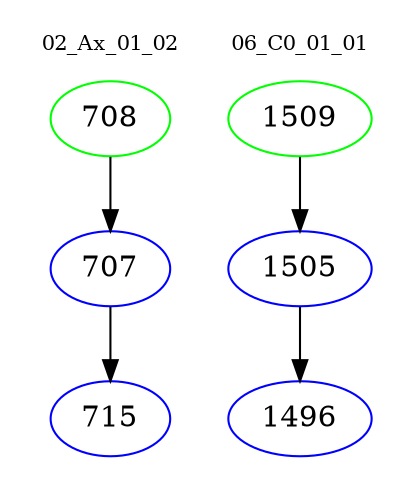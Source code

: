 digraph{
subgraph cluster_0 {
color = white
label = "02_Ax_01_02";
fontsize=10;
T0_708 [label="708", color="green"]
T0_708 -> T0_707 [color="black"]
T0_707 [label="707", color="blue"]
T0_707 -> T0_715 [color="black"]
T0_715 [label="715", color="blue"]
}
subgraph cluster_1 {
color = white
label = "06_C0_01_01";
fontsize=10;
T1_1509 [label="1509", color="green"]
T1_1509 -> T1_1505 [color="black"]
T1_1505 [label="1505", color="blue"]
T1_1505 -> T1_1496 [color="black"]
T1_1496 [label="1496", color="blue"]
}
}

